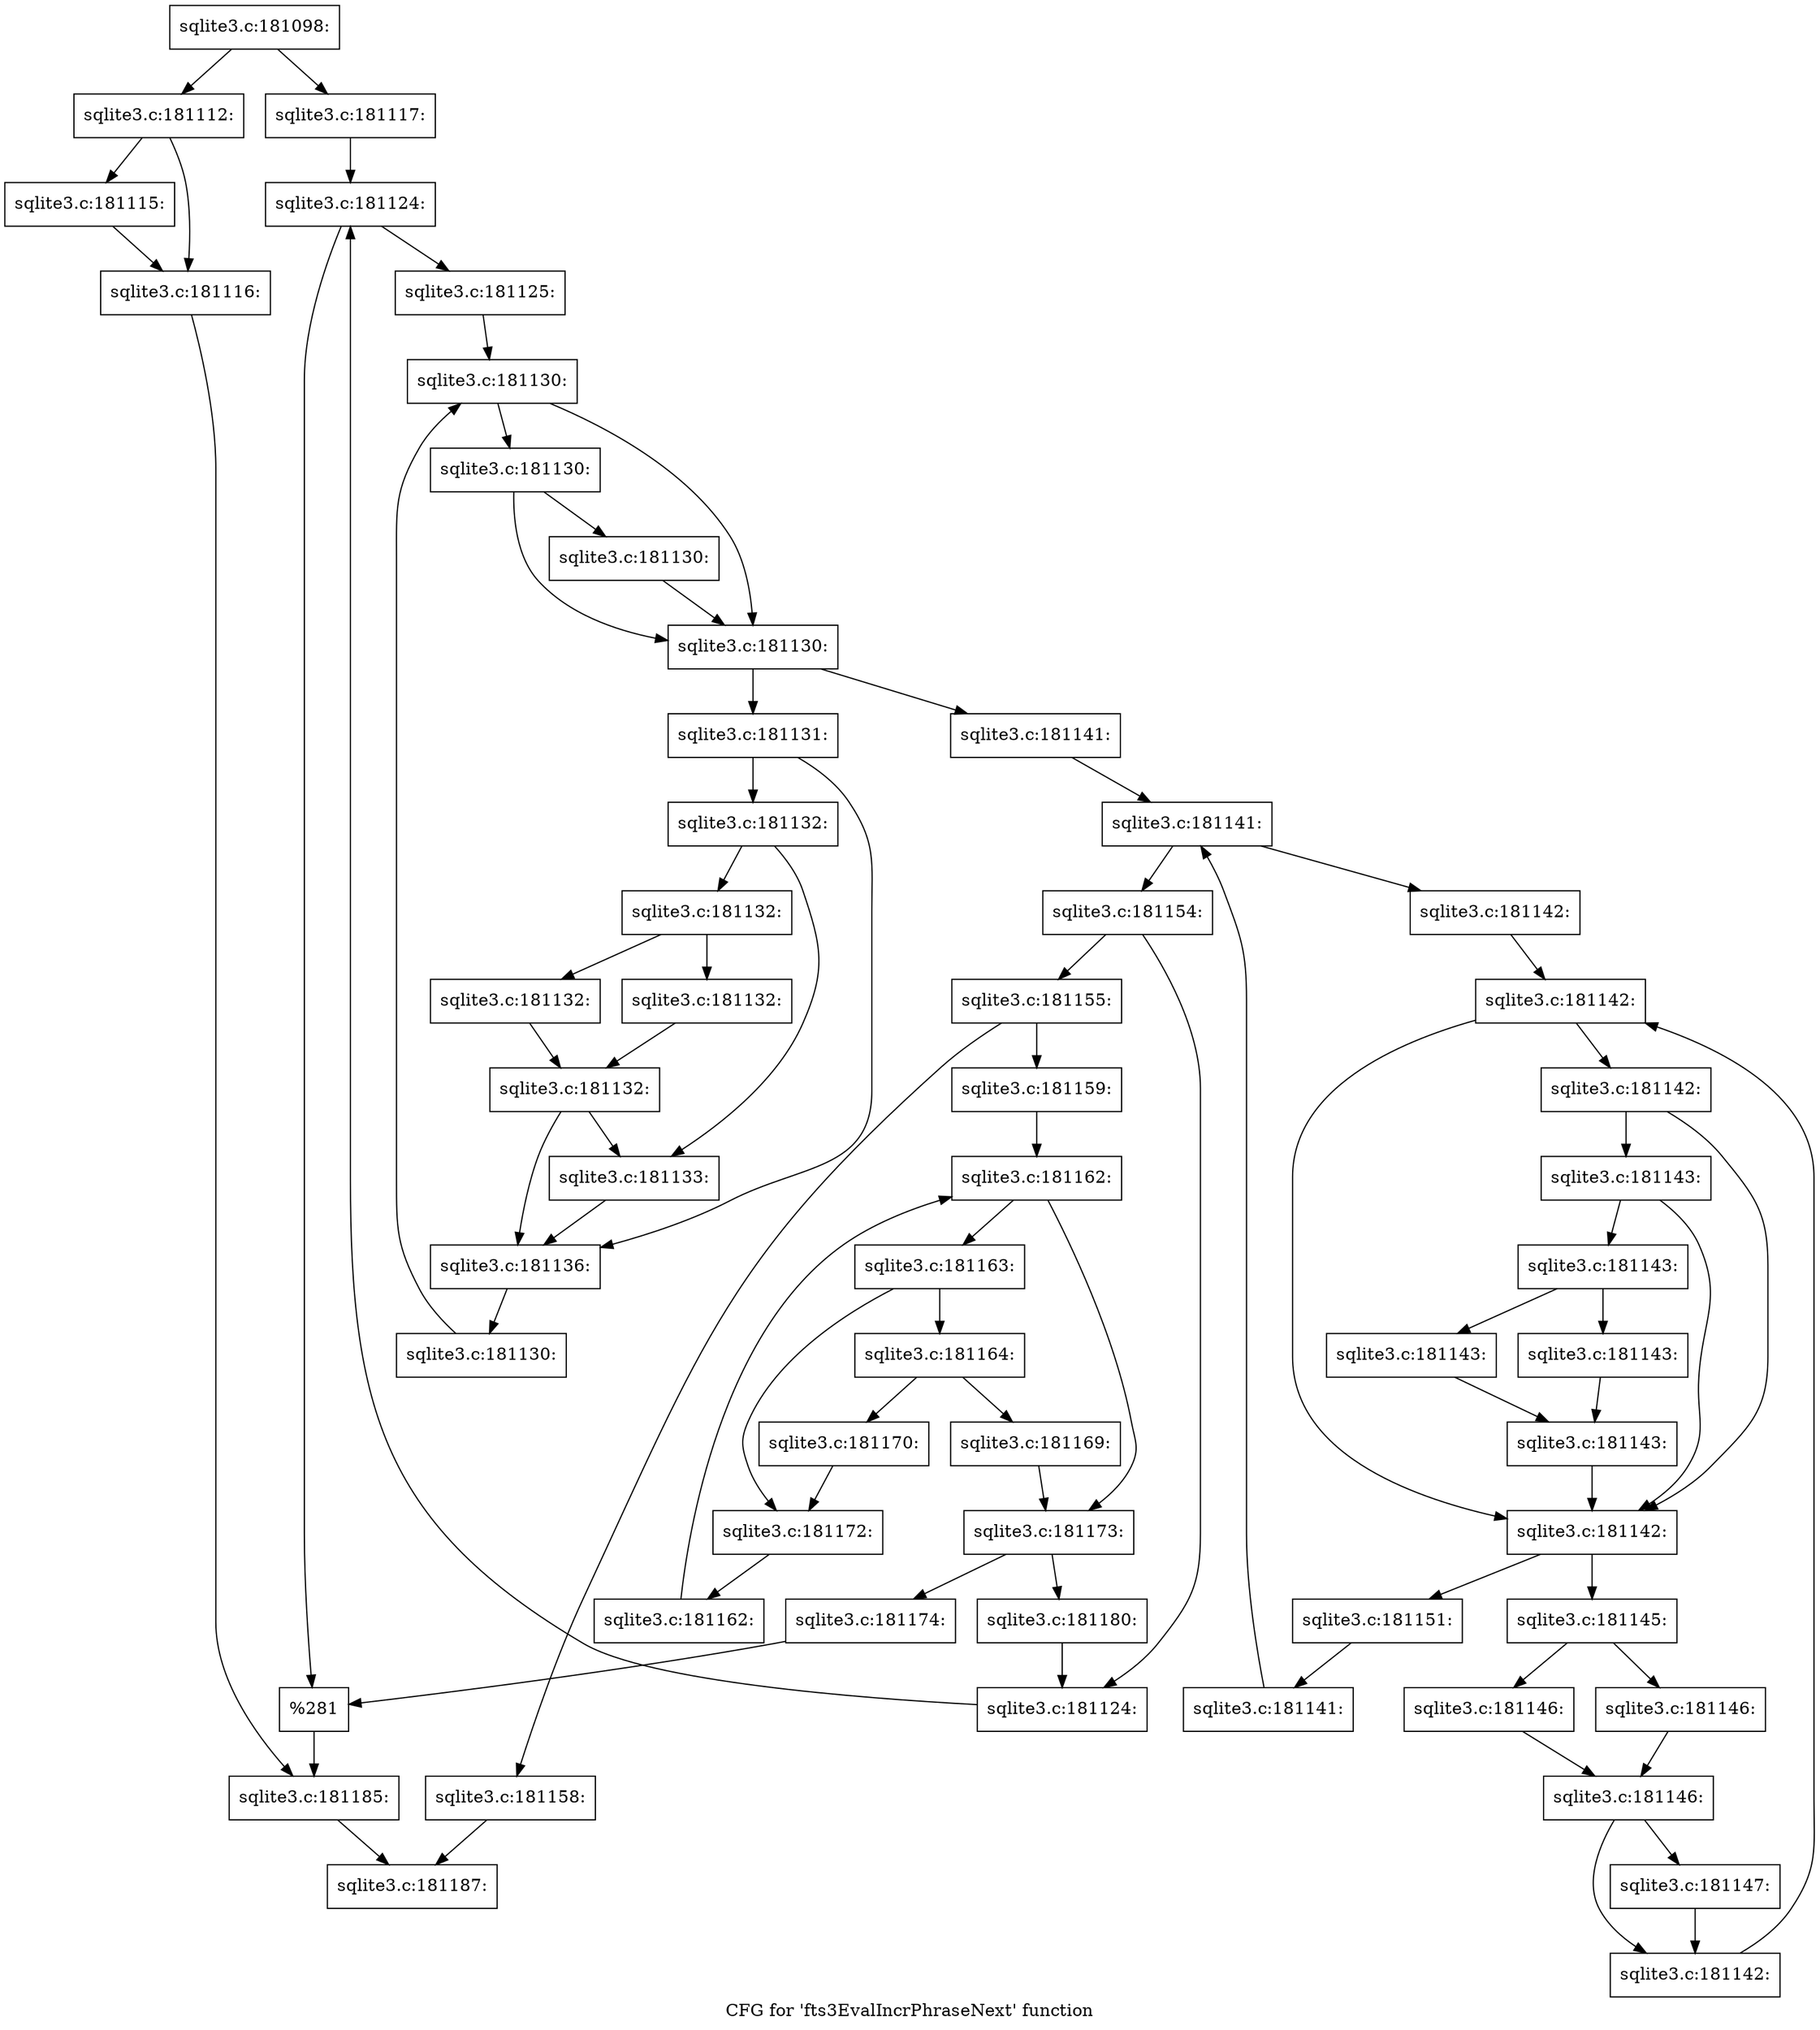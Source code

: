 digraph "CFG for 'fts3EvalIncrPhraseNext' function" {
	label="CFG for 'fts3EvalIncrPhraseNext' function";

	Node0x55c0faf96eb0 [shape=record,label="{sqlite3.c:181098:}"];
	Node0x55c0faf96eb0 -> Node0x55c0faf9e2d0;
	Node0x55c0faf96eb0 -> Node0x55c0faf9e370;
	Node0x55c0faf9e2d0 [shape=record,label="{sqlite3.c:181112:}"];
	Node0x55c0faf9e2d0 -> Node0x55c0f6ce91c0;
	Node0x55c0faf9e2d0 -> Node0x55c0faf9efe0;
	Node0x55c0f6ce91c0 [shape=record,label="{sqlite3.c:181115:}"];
	Node0x55c0f6ce91c0 -> Node0x55c0faf9efe0;
	Node0x55c0faf9efe0 [shape=record,label="{sqlite3.c:181116:}"];
	Node0x55c0faf9efe0 -> Node0x55c0faf9e320;
	Node0x55c0faf9e370 [shape=record,label="{sqlite3.c:181117:}"];
	Node0x55c0faf9e370 -> Node0x55c0fafa10f0;
	Node0x55c0fafa10f0 [shape=record,label="{sqlite3.c:181124:}"];
	Node0x55c0fafa10f0 -> Node0x55c0fafa1510;
	Node0x55c0fafa10f0 -> Node0x55c0fafa1250;
	Node0x55c0fafa1510 [shape=record,label="{sqlite3.c:181125:}"];
	Node0x55c0fafa1510 -> Node0x55c0fafa2240;
	Node0x55c0fafa2240 [shape=record,label="{sqlite3.c:181130:}"];
	Node0x55c0fafa2240 -> Node0x55c0fafa2580;
	Node0x55c0fafa2240 -> Node0x55c0fafa24e0;
	Node0x55c0fafa2580 [shape=record,label="{sqlite3.c:181130:}"];
	Node0x55c0fafa2580 -> Node0x55c0fafa2530;
	Node0x55c0fafa2580 -> Node0x55c0fafa24e0;
	Node0x55c0fafa2530 [shape=record,label="{sqlite3.c:181130:}"];
	Node0x55c0fafa2530 -> Node0x55c0fafa24e0;
	Node0x55c0fafa24e0 [shape=record,label="{sqlite3.c:181130:}"];
	Node0x55c0fafa24e0 -> Node0x55c0fafa2460;
	Node0x55c0fafa24e0 -> Node0x55c0fafa2090;
	Node0x55c0fafa2460 [shape=record,label="{sqlite3.c:181131:}"];
	Node0x55c0fafa2460 -> Node0x55c0fafa3ca0;
	Node0x55c0fafa2460 -> Node0x55c0fafa38d0;
	Node0x55c0fafa3ca0 [shape=record,label="{sqlite3.c:181132:}"];
	Node0x55c0fafa3ca0 -> Node0x55c0f5d0bd40;
	Node0x55c0fafa3ca0 -> Node0x55c0fafa40d0;
	Node0x55c0fafa40d0 [shape=record,label="{sqlite3.c:181132:}"];
	Node0x55c0fafa40d0 -> Node0x55c0fafa44c0;
	Node0x55c0fafa40d0 -> Node0x55c0fafa4510;
	Node0x55c0fafa44c0 [shape=record,label="{sqlite3.c:181132:}"];
	Node0x55c0fafa44c0 -> Node0x55c0fafa4560;
	Node0x55c0fafa4510 [shape=record,label="{sqlite3.c:181132:}"];
	Node0x55c0fafa4510 -> Node0x55c0fafa4560;
	Node0x55c0fafa4560 [shape=record,label="{sqlite3.c:181132:}"];
	Node0x55c0fafa4560 -> Node0x55c0f5d0bd40;
	Node0x55c0fafa4560 -> Node0x55c0fafa38d0;
	Node0x55c0f5d0bd40 [shape=record,label="{sqlite3.c:181133:}"];
	Node0x55c0f5d0bd40 -> Node0x55c0fafa38d0;
	Node0x55c0fafa38d0 [shape=record,label="{sqlite3.c:181136:}"];
	Node0x55c0fafa38d0 -> Node0x55c0fafa23d0;
	Node0x55c0fafa23d0 [shape=record,label="{sqlite3.c:181130:}"];
	Node0x55c0fafa23d0 -> Node0x55c0fafa2240;
	Node0x55c0fafa2090 [shape=record,label="{sqlite3.c:181141:}"];
	Node0x55c0fafa2090 -> Node0x55c0fafa5f60;
	Node0x55c0fafa5f60 [shape=record,label="{sqlite3.c:181141:}"];
	Node0x55c0fafa5f60 -> Node0x55c0fafa6110;
	Node0x55c0fafa5f60 -> Node0x55c0fafa5db0;
	Node0x55c0fafa6110 [shape=record,label="{sqlite3.c:181142:}"];
	Node0x55c0fafa6110 -> Node0x55c0fafa6680;
	Node0x55c0fafa6680 [shape=record,label="{sqlite3.c:181142:}"];
	Node0x55c0fafa6680 -> Node0x55c0fafa6910;
	Node0x55c0fafa6680 -> Node0x55c0fafa67f0;
	Node0x55c0fafa6910 [shape=record,label="{sqlite3.c:181142:}"];
	Node0x55c0fafa6910 -> Node0x55c0fafa6890;
	Node0x55c0fafa6910 -> Node0x55c0fafa67f0;
	Node0x55c0fafa6890 [shape=record,label="{sqlite3.c:181143:}"];
	Node0x55c0fafa6890 -> Node0x55c0fafa6840;
	Node0x55c0fafa6890 -> Node0x55c0fafa67f0;
	Node0x55c0fafa6840 [shape=record,label="{sqlite3.c:181143:}"];
	Node0x55c0fafa6840 -> Node0x55c0fafa76b0;
	Node0x55c0fafa6840 -> Node0x55c0fafa7700;
	Node0x55c0fafa76b0 [shape=record,label="{sqlite3.c:181143:}"];
	Node0x55c0fafa76b0 -> Node0x55c0fafa7750;
	Node0x55c0fafa7700 [shape=record,label="{sqlite3.c:181143:}"];
	Node0x55c0fafa7700 -> Node0x55c0fafa7750;
	Node0x55c0fafa7750 [shape=record,label="{sqlite3.c:181143:}"];
	Node0x55c0fafa7750 -> Node0x55c0fafa67f0;
	Node0x55c0fafa67f0 [shape=record,label="{sqlite3.c:181142:}"];
	Node0x55c0fafa67f0 -> Node0x55c0fafa8550;
	Node0x55c0fafa67f0 -> Node0x55c0fafa6770;
	Node0x55c0fafa8550 [shape=record,label="{sqlite3.c:181145:}"];
	Node0x55c0fafa8550 -> Node0x55c0fafa8fa0;
	Node0x55c0fafa8550 -> Node0x55c0fafa8ff0;
	Node0x55c0fafa8fa0 [shape=record,label="{sqlite3.c:181146:}"];
	Node0x55c0fafa8fa0 -> Node0x55c0fafa9040;
	Node0x55c0fafa8ff0 [shape=record,label="{sqlite3.c:181146:}"];
	Node0x55c0fafa8ff0 -> Node0x55c0fafa9040;
	Node0x55c0fafa9040 [shape=record,label="{sqlite3.c:181146:}"];
	Node0x55c0fafa9040 -> Node0x55c0fafa8b50;
	Node0x55c0fafa9040 -> Node0x55c0fafa8cd0;
	Node0x55c0fafa8b50 [shape=record,label="{sqlite3.c:181147:}"];
	Node0x55c0fafa8b50 -> Node0x55c0fafa8cd0;
	Node0x55c0fafa8cd0 [shape=record,label="{sqlite3.c:181142:}"];
	Node0x55c0fafa8cd0 -> Node0x55c0fafa6680;
	Node0x55c0fafa6770 [shape=record,label="{sqlite3.c:181151:}"];
	Node0x55c0fafa6770 -> Node0x55c0fafa6080;
	Node0x55c0fafa6080 [shape=record,label="{sqlite3.c:181141:}"];
	Node0x55c0fafa6080 -> Node0x55c0fafa5f60;
	Node0x55c0fafa5db0 [shape=record,label="{sqlite3.c:181154:}"];
	Node0x55c0fafa5db0 -> Node0x55c0fafaa920;
	Node0x55c0fafa5db0 -> Node0x55c0fafaa970;
	Node0x55c0fafaa920 [shape=record,label="{sqlite3.c:181155:}"];
	Node0x55c0fafaa920 -> Node0x55c0fafac020;
	Node0x55c0fafaa920 -> Node0x55c0fafabfd0;
	Node0x55c0fafabfd0 [shape=record,label="{sqlite3.c:181158:}"];
	Node0x55c0fafabfd0 -> Node0x55c0f5d0bc90;
	Node0x55c0fafac020 [shape=record,label="{sqlite3.c:181159:}"];
	Node0x55c0fafac020 -> Node0x55c0fafad320;
	Node0x55c0fafad320 [shape=record,label="{sqlite3.c:181162:}"];
	Node0x55c0fafad320 -> Node0x55c0fafad540;
	Node0x55c0fafad320 -> Node0x55c0fafad170;
	Node0x55c0fafad540 [shape=record,label="{sqlite3.c:181163:}"];
	Node0x55c0fafad540 -> Node0x55c0fafadc40;
	Node0x55c0fafad540 -> Node0x55c0fafadc90;
	Node0x55c0fafadc40 [shape=record,label="{sqlite3.c:181164:}"];
	Node0x55c0fafadc40 -> Node0x55c0fafafe10;
	Node0x55c0fafadc40 -> Node0x55c0fafb00d0;
	Node0x55c0fafafe10 [shape=record,label="{sqlite3.c:181169:}"];
	Node0x55c0fafafe10 -> Node0x55c0fafad170;
	Node0x55c0fafb00d0 [shape=record,label="{sqlite3.c:181170:}"];
	Node0x55c0fafb00d0 -> Node0x55c0fafadc90;
	Node0x55c0fafadc90 [shape=record,label="{sqlite3.c:181172:}"];
	Node0x55c0fafadc90 -> Node0x55c0fafad4b0;
	Node0x55c0fafad4b0 [shape=record,label="{sqlite3.c:181162:}"];
	Node0x55c0fafad4b0 -> Node0x55c0fafad320;
	Node0x55c0fafad170 [shape=record,label="{sqlite3.c:181173:}"];
	Node0x55c0fafad170 -> Node0x55c0fafb0e10;
	Node0x55c0fafad170 -> Node0x55c0fafb0e60;
	Node0x55c0fafb0e10 [shape=record,label="{sqlite3.c:181174:}"];
	Node0x55c0fafb0e10 -> Node0x55c0fafa1250;
	Node0x55c0fafb0e60 [shape=record,label="{sqlite3.c:181180:}"];
	Node0x55c0fafb0e60 -> Node0x55c0fafaa970;
	Node0x55c0fafaa970 [shape=record,label="{sqlite3.c:181124:}"];
	Node0x55c0fafaa970 -> Node0x55c0fafa10f0;
	Node0x55c0fafa1250 [shape=record,label="{%281}"];
	Node0x55c0fafa1250 -> Node0x55c0faf9e320;
	Node0x55c0faf9e320 [shape=record,label="{sqlite3.c:181185:}"];
	Node0x55c0faf9e320 -> Node0x55c0f5d0bc90;
	Node0x55c0f5d0bc90 [shape=record,label="{sqlite3.c:181187:}"];
}
